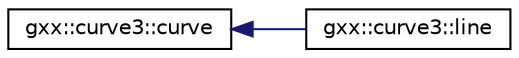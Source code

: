 digraph "Graphical Class Hierarchy"
{
  edge [fontname="Helvetica",fontsize="10",labelfontname="Helvetica",labelfontsize="10"];
  node [fontname="Helvetica",fontsize="10",shape=record];
  rankdir="LR";
  Node1 [label="gxx::curve3::curve",height=0.2,width=0.4,color="black", fillcolor="white", style="filled",URL="$classgxx_1_1curve3_1_1curve.html"];
  Node1 -> Node2 [dir="back",color="midnightblue",fontsize="10",style="solid",fontname="Helvetica"];
  Node2 [label="gxx::curve3::line",height=0.2,width=0.4,color="black", fillcolor="white", style="filled",URL="$classgxx_1_1curve3_1_1line.html"];
}

